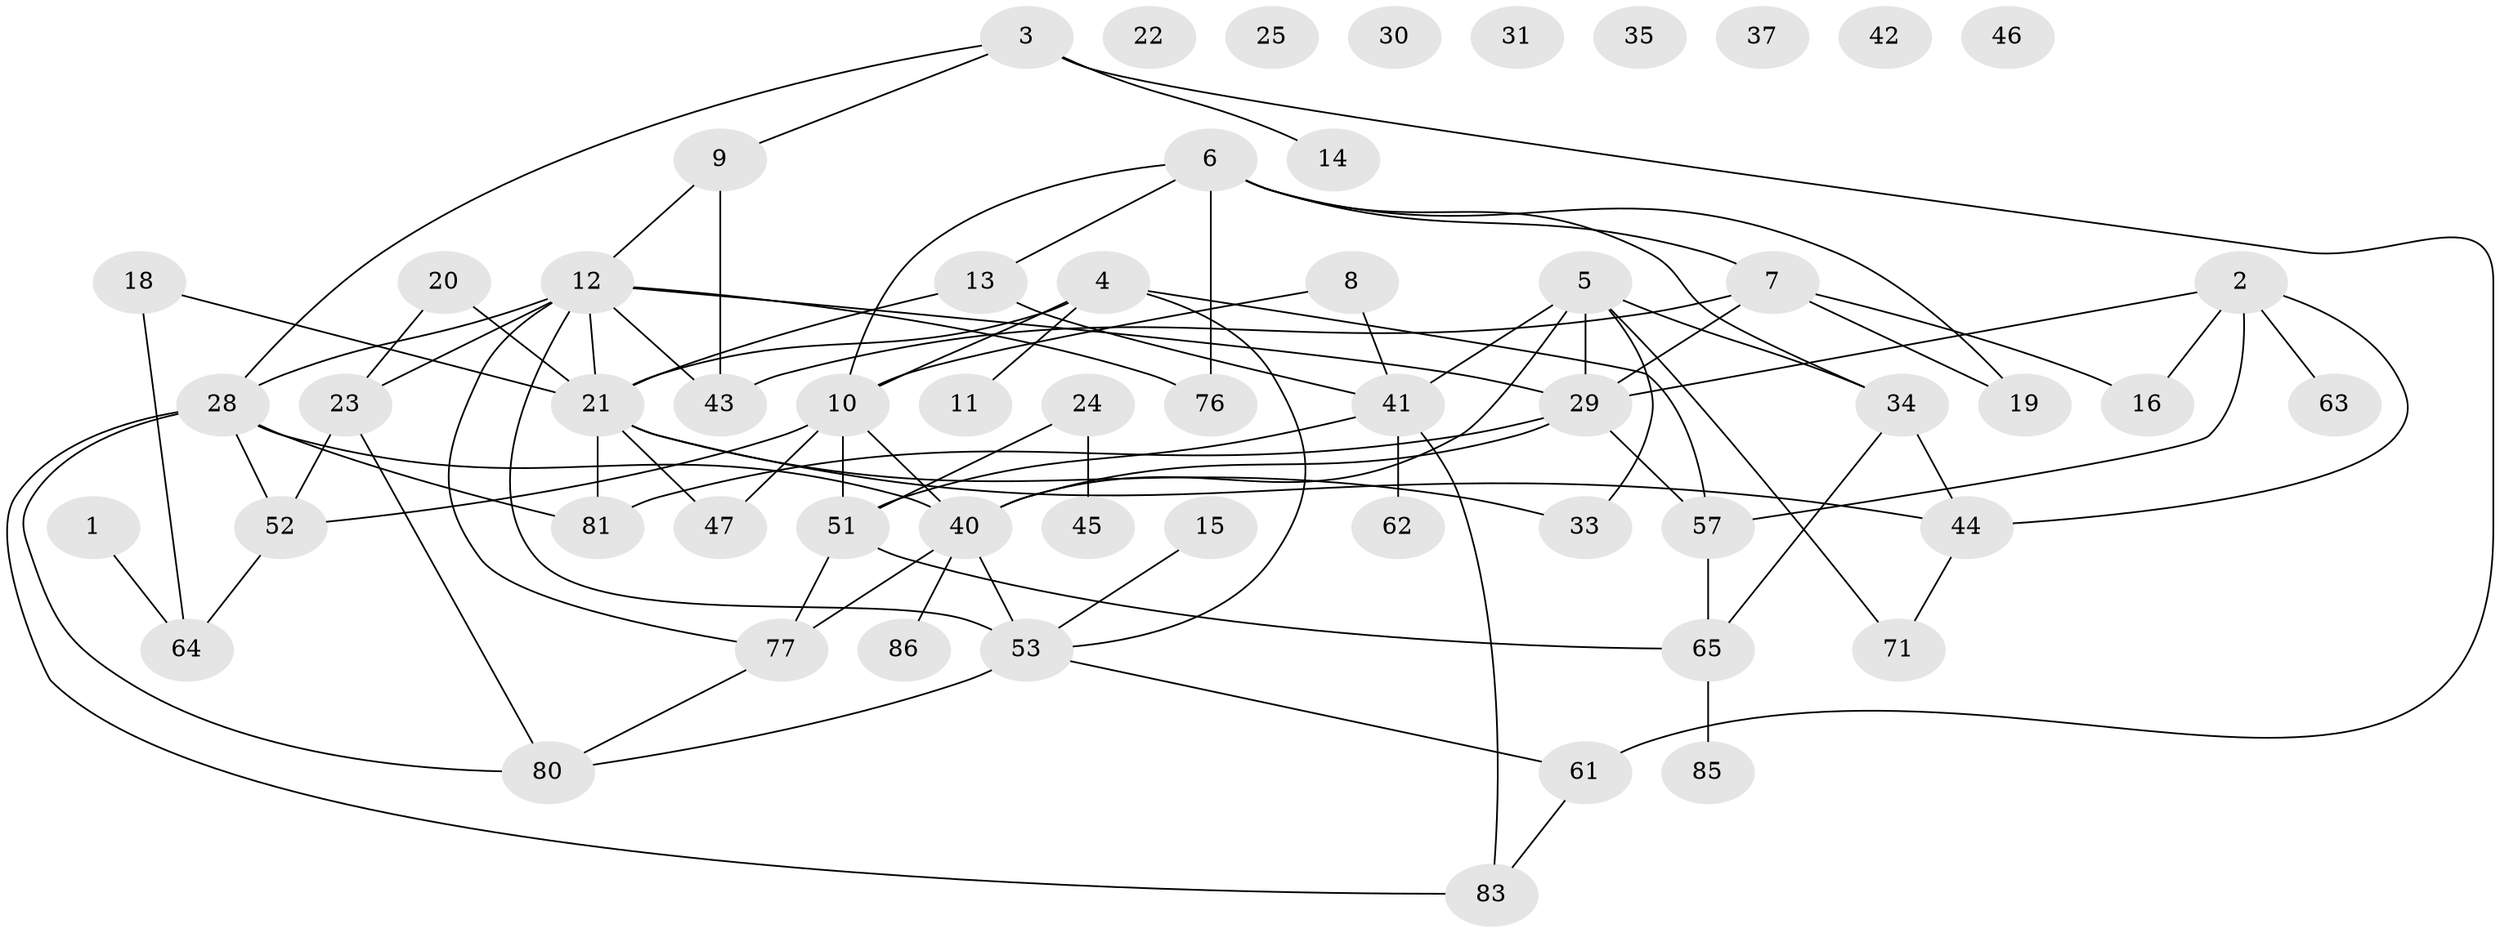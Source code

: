 // Generated by graph-tools (version 1.1) at 2025/23/03/03/25 07:23:29]
// undirected, 57 vertices, 88 edges
graph export_dot {
graph [start="1"]
  node [color=gray90,style=filled];
  1 [super="+73"];
  2 [super="+17"];
  3 [super="+36"];
  4 [super="+26"];
  5 [super="+74"];
  6 [super="+32"];
  7 [super="+78"];
  8;
  9 [super="+69"];
  10 [super="+50"];
  11;
  12 [super="+75"];
  13 [super="+68"];
  14;
  15;
  16 [super="+56"];
  18;
  19 [super="+39"];
  20;
  21 [super="+27"];
  22;
  23 [super="+38"];
  24 [super="+79"];
  25;
  28;
  29 [super="+54"];
  30;
  31;
  33 [super="+67"];
  34;
  35 [super="+59"];
  37;
  40 [super="+48"];
  41 [super="+55"];
  42;
  43;
  44 [super="+49"];
  45;
  46;
  47;
  51 [super="+82"];
  52 [super="+60"];
  53 [super="+58"];
  57 [super="+72"];
  61 [super="+70"];
  62;
  63;
  64;
  65 [super="+66"];
  71;
  76;
  77;
  80 [super="+84"];
  81;
  83;
  85;
  86;
  1 -- 64;
  2 -- 29;
  2 -- 16;
  2 -- 63;
  2 -- 57;
  2 -- 44;
  3 -- 9;
  3 -- 14;
  3 -- 28;
  3 -- 61;
  4 -- 53;
  4 -- 21;
  4 -- 57;
  4 -- 11;
  4 -- 10;
  5 -- 33;
  5 -- 34;
  5 -- 40;
  5 -- 41;
  5 -- 71;
  5 -- 29;
  6 -- 10;
  6 -- 34;
  6 -- 76;
  6 -- 19;
  6 -- 13;
  6 -- 7;
  7 -- 16;
  7 -- 19;
  7 -- 43;
  7 -- 29;
  8 -- 10;
  8 -- 41;
  9 -- 43;
  9 -- 12;
  10 -- 47;
  10 -- 52;
  10 -- 51;
  10 -- 40;
  12 -- 21;
  12 -- 28;
  12 -- 29;
  12 -- 53 [weight=2];
  12 -- 43;
  12 -- 77;
  12 -- 76;
  12 -- 23;
  13 -- 41;
  13 -- 21;
  15 -- 53;
  18 -- 64;
  18 -- 21;
  20 -- 21;
  20 -- 23;
  21 -- 44;
  21 -- 33;
  21 -- 81;
  21 -- 47;
  23 -- 52;
  23 -- 80;
  24 -- 51;
  24 -- 45;
  28 -- 81;
  28 -- 83;
  28 -- 52;
  28 -- 40;
  28 -- 80;
  29 -- 81;
  29 -- 40;
  29 -- 57;
  34 -- 44;
  34 -- 65;
  40 -- 77;
  40 -- 53;
  40 -- 86;
  41 -- 83;
  41 -- 51;
  41 -- 62;
  44 -- 71;
  51 -- 65;
  51 -- 77;
  52 -- 64;
  53 -- 80;
  53 -- 61;
  57 -- 65 [weight=2];
  61 -- 83;
  65 -- 85;
  77 -- 80;
}
